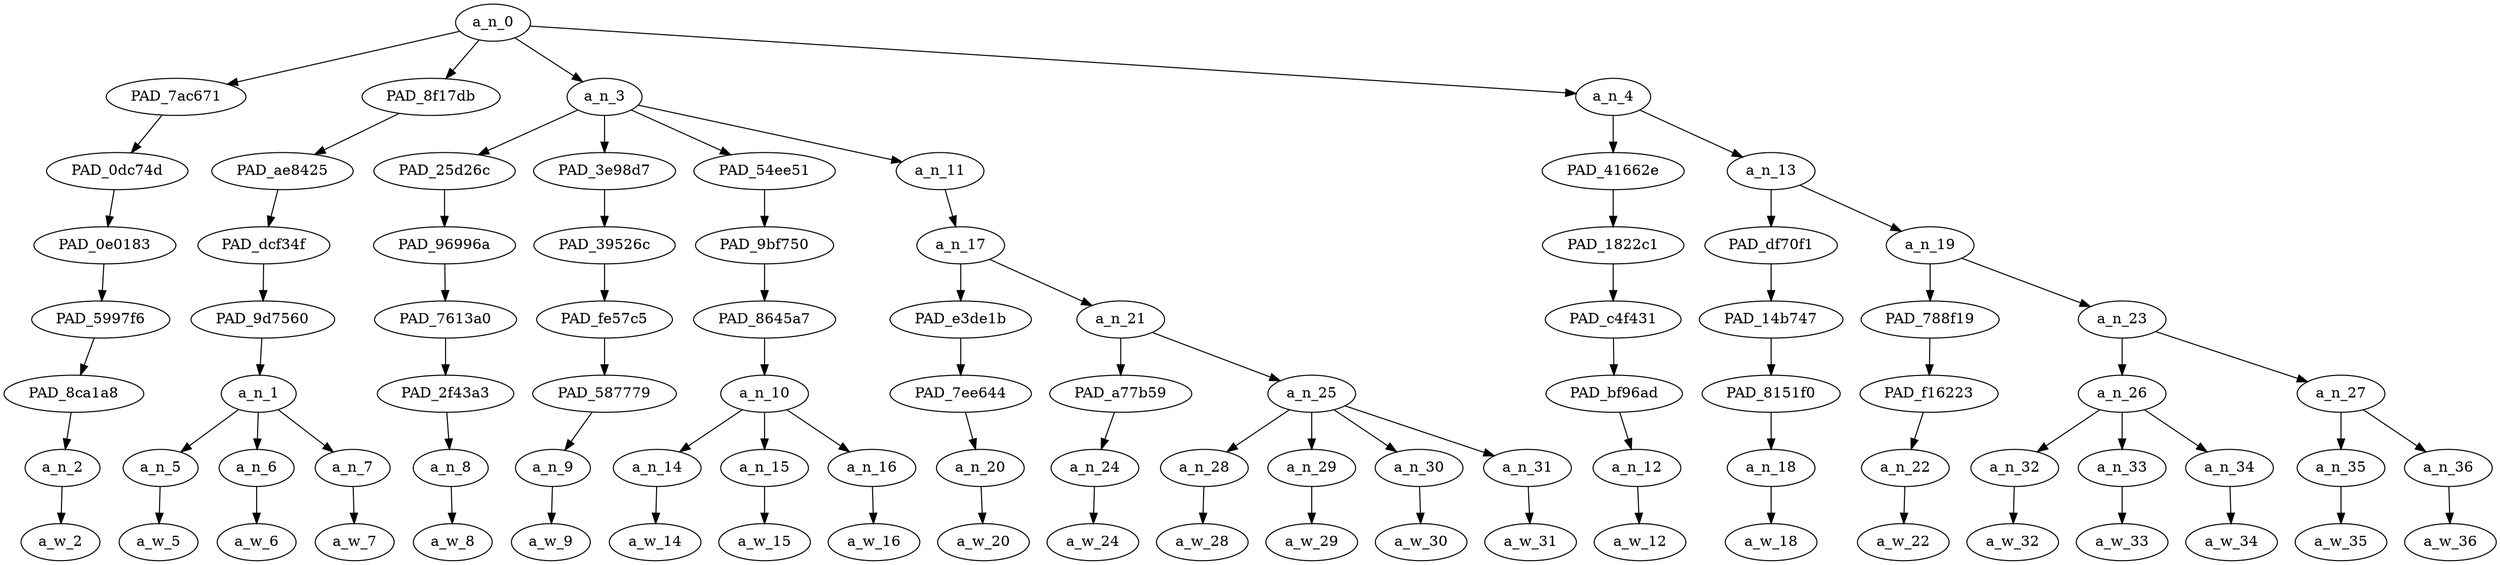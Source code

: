 strict digraph "" {
	a_n_0	[div_dir=-1,
		index=0,
		level=7,
		pos="6.671875,7!",
		text_span="[0, 1, 2, 3, 4, 5, 6, 7, 8, 9, 10, 11, 12, 13, 14, 15, 16, 17, 18, 19, 20, 21, 22]",
		value=1.00000001];
	PAD_7ac671	[div_dir=-1,
		index=1,
		level=6,
		pos="3.0,6!",
		text_span="[3]",
		value=0.03674660];
	a_n_0 -> PAD_7ac671;
	PAD_8f17db	[div_dir=1,
		index=0,
		level=6,
		pos="1.0,6!",
		text_span="[0, 1, 2]",
		value=0.24087270];
	a_n_0 -> PAD_8f17db;
	a_n_3	[div_dir=-1,
		index=2,
		level=6,
		pos="6.53125,6!",
		text_span="[4, 5, 6, 7, 8, 9, 10, 11, 12, 13, 14]",
		value=0.50455103];
	a_n_0 -> a_n_3;
	a_n_4	[div_dir=-1,
		index=3,
		level=6,
		pos="16.15625,6!",
		text_span="[15, 16, 17, 18, 19, 20, 21, 22]",
		value=0.21769835];
	a_n_0 -> a_n_4;
	PAD_0dc74d	[div_dir=-1,
		index=1,
		level=5,
		pos="3.0,5!",
		text_span="[3]",
		value=0.03674660];
	PAD_7ac671 -> PAD_0dc74d;
	PAD_0e0183	[div_dir=-1,
		index=1,
		level=4,
		pos="3.0,4!",
		text_span="[3]",
		value=0.03674660];
	PAD_0dc74d -> PAD_0e0183;
	PAD_5997f6	[div_dir=-1,
		index=1,
		level=3,
		pos="3.0,3!",
		text_span="[3]",
		value=0.03674660];
	PAD_0e0183 -> PAD_5997f6;
	PAD_8ca1a8	[div_dir=-1,
		index=1,
		level=2,
		pos="3.0,2!",
		text_span="[3]",
		value=0.03674660];
	PAD_5997f6 -> PAD_8ca1a8;
	a_n_2	[div_dir=-1,
		index=3,
		level=1,
		pos="3.0,1!",
		text_span="[3]",
		value=0.03674660];
	PAD_8ca1a8 -> a_n_2;
	a_w_2	[div_dir=0,
		index=3,
		level=0,
		pos="3,0!",
		text_span="[3]",
		value=she];
	a_n_2 -> a_w_2;
	PAD_ae8425	[div_dir=1,
		index=0,
		level=5,
		pos="1.0,5!",
		text_span="[0, 1, 2]",
		value=0.24087270];
	PAD_8f17db -> PAD_ae8425;
	PAD_dcf34f	[div_dir=1,
		index=0,
		level=4,
		pos="1.0,4!",
		text_span="[0, 1, 2]",
		value=0.24087270];
	PAD_ae8425 -> PAD_dcf34f;
	PAD_9d7560	[div_dir=1,
		index=0,
		level=3,
		pos="1.0,3!",
		text_span="[0, 1, 2]",
		value=0.24087270];
	PAD_dcf34f -> PAD_9d7560;
	a_n_1	[div_dir=1,
		index=0,
		level=2,
		pos="1.0,2!",
		text_span="[0, 1, 2]",
		value=0.24087270];
	PAD_9d7560 -> a_n_1;
	a_n_5	[div_dir=1,
		index=0,
		level=1,
		pos="0.0,1!",
		text_span="[0]",
		value=0.07788670];
	a_n_1 -> a_n_5;
	a_n_6	[div_dir=1,
		index=1,
		level=1,
		pos="1.0,1!",
		text_span="[1]",
		value=0.11383136];
	a_n_1 -> a_n_6;
	a_n_7	[div_dir=1,
		index=2,
		level=1,
		pos="2.0,1!",
		text_span="[2]",
		value=0.04892709];
	a_n_1 -> a_n_7;
	a_w_5	[div_dir=0,
		index=0,
		level=0,
		pos="0,0!",
		text_span="[0]",
		value="<user>"];
	a_n_5 -> a_w_5;
	a_w_6	[div_dir=0,
		index=1,
		level=0,
		pos="1,0!",
		text_span="[1]",
		value="<user>1"];
	a_n_6 -> a_w_6;
	a_w_7	[div_dir=0,
		index=2,
		level=0,
		pos="2,0!",
		text_span="[2]",
		value=well];
	a_n_7 -> a_w_7;
	PAD_25d26c	[div_dir=-1,
		index=2,
		level=5,
		pos="4.0,5!",
		text_span="[4]",
		value=0.03088040];
	a_n_3 -> PAD_25d26c;
	PAD_3e98d7	[div_dir=-1,
		index=3,
		level=5,
		pos="5.0,5!",
		text_span="[5]",
		value=0.06471515];
	a_n_3 -> PAD_3e98d7;
	PAD_54ee51	[div_dir=1,
		index=4,
		level=5,
		pos="7.0,5!",
		text_span="[6, 7, 8]",
		value=0.06427804];
	a_n_3 -> PAD_54ee51;
	a_n_11	[div_dir=-1,
		index=5,
		level=5,
		pos="10.125,5!",
		text_span="[9, 10, 11, 12, 13, 14]",
		value=0.34446548];
	a_n_3 -> a_n_11;
	PAD_96996a	[div_dir=-1,
		index=2,
		level=4,
		pos="4.0,4!",
		text_span="[4]",
		value=0.03088040];
	PAD_25d26c -> PAD_96996a;
	PAD_7613a0	[div_dir=-1,
		index=2,
		level=3,
		pos="4.0,3!",
		text_span="[4]",
		value=0.03088040];
	PAD_96996a -> PAD_7613a0;
	PAD_2f43a3	[div_dir=-1,
		index=2,
		level=2,
		pos="4.0,2!",
		text_span="[4]",
		value=0.03088040];
	PAD_7613a0 -> PAD_2f43a3;
	a_n_8	[div_dir=-1,
		index=4,
		level=1,
		pos="4.0,1!",
		text_span="[4]",
		value=0.03088040];
	PAD_2f43a3 -> a_n_8;
	a_w_8	[div_dir=0,
		index=4,
		level=0,
		pos="4,0!",
		text_span="[4]",
		value=’];
	a_n_8 -> a_w_8;
	PAD_39526c	[div_dir=-1,
		index=3,
		level=4,
		pos="5.0,4!",
		text_span="[5]",
		value=0.06471515];
	PAD_3e98d7 -> PAD_39526c;
	PAD_fe57c5	[div_dir=-1,
		index=3,
		level=3,
		pos="5.0,3!",
		text_span="[5]",
		value=0.06471515];
	PAD_39526c -> PAD_fe57c5;
	PAD_587779	[div_dir=-1,
		index=3,
		level=2,
		pos="5.0,2!",
		text_span="[5]",
		value=0.06471515];
	PAD_fe57c5 -> PAD_587779;
	a_n_9	[div_dir=-1,
		index=5,
		level=1,
		pos="5.0,1!",
		text_span="[5]",
		value=0.06471515];
	PAD_587779 -> a_n_9;
	a_w_9	[div_dir=0,
		index=5,
		level=0,
		pos="5,0!",
		text_span="[5]",
		value=muslim];
	a_n_9 -> a_w_9;
	PAD_9bf750	[div_dir=1,
		index=4,
		level=4,
		pos="7.0,4!",
		text_span="[6, 7, 8]",
		value=0.06427804];
	PAD_54ee51 -> PAD_9bf750;
	PAD_8645a7	[div_dir=1,
		index=4,
		level=3,
		pos="7.0,3!",
		text_span="[6, 7, 8]",
		value=0.06427804];
	PAD_9bf750 -> PAD_8645a7;
	a_n_10	[div_dir=1,
		index=4,
		level=2,
		pos="7.0,2!",
		text_span="[6, 7, 8]",
		value=0.06427804];
	PAD_8645a7 -> a_n_10;
	a_n_14	[div_dir=1,
		index=6,
		level=1,
		pos="6.0,1!",
		text_span="[6]",
		value=0.02481398];
	a_n_10 -> a_n_14;
	a_n_15	[div_dir=1,
		index=7,
		level=1,
		pos="7.0,1!",
		text_span="[7]",
		value=0.01513630];
	a_n_10 -> a_n_15;
	a_n_16	[div_dir=-1,
		index=8,
		level=1,
		pos="8.0,1!",
		text_span="[8]",
		value=0.02429482];
	a_n_10 -> a_n_16;
	a_w_14	[div_dir=0,
		index=6,
		level=0,
		pos="6,0!",
		text_span="[6]",
		value=so];
	a_n_14 -> a_w_14;
	a_w_15	[div_dir=0,
		index=7,
		level=0,
		pos="7,0!",
		text_span="[7]",
		value=of];
	a_n_15 -> a_w_15;
	a_w_16	[div_dir=0,
		index=8,
		level=0,
		pos="8,0!",
		text_span="[8]",
		value=course];
	a_n_16 -> a_w_16;
	a_n_17	[div_dir=-1,
		index=5,
		level=4,
		pos="10.125,4!",
		text_span="[9, 10, 11, 12, 13, 14]",
		value=0.34419765];
	a_n_11 -> a_n_17;
	PAD_e3de1b	[div_dir=-1,
		index=5,
		level=3,
		pos="9.0,3!",
		text_span="[9]",
		value=0.02954484];
	a_n_17 -> PAD_e3de1b;
	a_n_21	[div_dir=-1,
		index=6,
		level=3,
		pos="11.25,3!",
		text_span="[10, 11, 12, 13, 14]",
		value=0.31438499];
	a_n_17 -> a_n_21;
	PAD_7ee644	[div_dir=-1,
		index=5,
		level=2,
		pos="9.0,2!",
		text_span="[9]",
		value=0.02954484];
	PAD_e3de1b -> PAD_7ee644;
	a_n_20	[div_dir=-1,
		index=9,
		level=1,
		pos="9.0,1!",
		text_span="[9]",
		value=0.02954484];
	PAD_7ee644 -> a_n_20;
	a_w_20	[div_dir=0,
		index=9,
		level=0,
		pos="9,0!",
		text_span="[9]",
		value=she1];
	a_n_20 -> a_w_20;
	PAD_a77b59	[div_dir=-1,
		index=6,
		level=2,
		pos="10.0,2!",
		text_span="[10]",
		value=0.05782155];
	a_n_21 -> PAD_a77b59;
	a_n_25	[div_dir=-1,
		index=7,
		level=2,
		pos="12.5,2!",
		text_span="[11, 12, 13, 14]",
		value=0.25629374];
	a_n_21 -> a_n_25;
	a_n_24	[div_dir=-1,
		index=10,
		level=1,
		pos="10.0,1!",
		text_span="[10]",
		value=0.05782155];
	PAD_a77b59 -> a_n_24;
	a_w_24	[div_dir=0,
		index=10,
		level=0,
		pos="10,0!",
		text_span="[10]",
		value=hates];
	a_n_24 -> a_w_24;
	a_n_28	[div_dir=-1,
		index=11,
		level=1,
		pos="11.0,1!",
		text_span="[11]",
		value=0.03231177];
	a_n_25 -> a_n_28;
	a_n_29	[div_dir=-1,
		index=12,
		level=1,
		pos="12.0,1!",
		text_span="[12]",
		value=0.06041782];
	a_n_25 -> a_n_29;
	a_n_30	[div_dir=-1,
		index=13,
		level=1,
		pos="13.0,1!",
		text_span="[13]",
		value=0.08701312];
	a_n_25 -> a_n_30;
	a_n_31	[div_dir=1,
		index=14,
		level=1,
		pos="14.0,1!",
		text_span="[14]",
		value=0.07639464];
	a_n_25 -> a_n_31;
	a_w_28	[div_dir=0,
		index=11,
		level=0,
		pos="11,0!",
		text_span="[11]",
		value=the];
	a_n_28 -> a_w_28;
	a_w_29	[div_dir=0,
		index=12,
		level=0,
		pos="12,0!",
		text_span="[12]",
		value=jews];
	a_n_29 -> a_w_29;
	a_w_30	[div_dir=0,
		index=13,
		level=0,
		pos="13,0!",
		text_span="[13]",
		value=jew];
	a_n_30 -> a_w_30;
	a_w_31	[div_dir=0,
		index=14,
		level=0,
		pos="14,0!",
		text_span="[14]",
		value=hatred];
	a_n_31 -> a_w_31;
	PAD_41662e	[div_dir=-1,
		index=6,
		level=5,
		pos="15.0,5!",
		text_span="[15]",
		value=0.02687593];
	a_n_4 -> PAD_41662e;
	a_n_13	[div_dir=1,
		index=7,
		level=5,
		pos="17.3125,5!",
		text_span="[16, 17, 18, 19, 20, 21, 22]",
		value=0.19081787];
	a_n_4 -> a_n_13;
	PAD_1822c1	[div_dir=-1,
		index=6,
		level=4,
		pos="15.0,4!",
		text_span="[15]",
		value=0.02687593];
	PAD_41662e -> PAD_1822c1;
	PAD_c4f431	[div_dir=-1,
		index=7,
		level=3,
		pos="15.0,3!",
		text_span="[15]",
		value=0.02687593];
	PAD_1822c1 -> PAD_c4f431;
	PAD_bf96ad	[div_dir=-1,
		index=8,
		level=2,
		pos="15.0,2!",
		text_span="[15]",
		value=0.02687593];
	PAD_c4f431 -> PAD_bf96ad;
	a_n_12	[div_dir=-1,
		index=15,
		level=1,
		pos="15.0,1!",
		text_span="[15]",
		value=0.02687593];
	PAD_bf96ad -> a_n_12;
	a_w_12	[div_dir=0,
		index=15,
		level=0,
		pos="15,0!",
		text_span="[15]",
		value=is];
	a_n_12 -> a_w_12;
	PAD_df70f1	[div_dir=1,
		index=7,
		level=4,
		pos="16.0,4!",
		text_span="[16]",
		value=0.01636233];
	a_n_13 -> PAD_df70f1;
	a_n_19	[div_dir=1,
		index=8,
		level=4,
		pos="18.625,4!",
		text_span="[17, 18, 19, 20, 21, 22]",
		value=0.17444762];
	a_n_13 -> a_n_19;
	PAD_14b747	[div_dir=1,
		index=8,
		level=3,
		pos="16.0,3!",
		text_span="[16]",
		value=0.01636233];
	PAD_df70f1 -> PAD_14b747;
	PAD_8151f0	[div_dir=1,
		index=9,
		level=2,
		pos="16.0,2!",
		text_span="[16]",
		value=0.01636233];
	PAD_14b747 -> PAD_8151f0;
	a_n_18	[div_dir=1,
		index=16,
		level=1,
		pos="16.0,1!",
		text_span="[16]",
		value=0.01636233];
	PAD_8151f0 -> a_n_18;
	a_w_18	[div_dir=0,
		index=16,
		level=0,
		pos="16,0!",
		text_span="[16]",
		value=one];
	a_n_18 -> a_w_18;
	PAD_788f19	[div_dir=1,
		index=9,
		level=3,
		pos="17.0,3!",
		text_span="[17]",
		value=0.01444447];
	a_n_19 -> PAD_788f19;
	a_n_23	[div_dir=-1,
		index=10,
		level=3,
		pos="20.25,3!",
		text_span="[18, 19, 20, 21, 22]",
		value=0.15999643];
	a_n_19 -> a_n_23;
	PAD_f16223	[div_dir=1,
		index=10,
		level=2,
		pos="17.0,2!",
		text_span="[17]",
		value=0.01444447];
	PAD_788f19 -> PAD_f16223;
	a_n_22	[div_dir=1,
		index=17,
		level=1,
		pos="17.0,1!",
		text_span="[17]",
		value=0.01444447];
	PAD_f16223 -> a_n_22;
	a_w_22	[div_dir=0,
		index=17,
		level=0,
		pos="17,0!",
		text_span="[17]",
		value=of1];
	a_n_22 -> a_w_22;
	a_n_26	[div_dir=1,
		index=11,
		level=2,
		pos="19.0,2!",
		text_span="[18, 19, 20]",
		value=0.06935386];
	a_n_23 -> a_n_26;
	a_n_27	[div_dir=-1,
		index=12,
		level=2,
		pos="21.5,2!",
		text_span="[21, 22]",
		value=0.09064031];
	a_n_23 -> a_n_27;
	a_n_32	[div_dir=-1,
		index=18,
		level=1,
		pos="18.0,1!",
		text_span="[18]",
		value=0.01664697];
	a_n_26 -> a_n_32;
	a_n_33	[div_dir=1,
		index=19,
		level=1,
		pos="19.0,1!",
		text_span="[19]",
		value=0.02542247];
	a_n_26 -> a_n_33;
	a_n_34	[div_dir=1,
		index=20,
		level=1,
		pos="20.0,1!",
		text_span="[20]",
		value=0.02727850];
	a_n_26 -> a_n_34;
	a_w_32	[div_dir=0,
		index=18,
		level=0,
		pos="18,0!",
		text_span="[18]",
		value=the1];
	a_n_32 -> a_w_32;
	a_w_33	[div_dir=0,
		index=19,
		level=0,
		pos="19,0!",
		text_span="[19]",
		value=defining];
	a_n_33 -> a_w_33;
	a_w_34	[div_dir=0,
		index=20,
		level=0,
		pos="20,0!",
		text_span="[20]",
		value=feature];
	a_n_34 -> a_w_34;
	a_n_35	[div_dir=1,
		index=21,
		level=1,
		pos="21.0,1!",
		text_span="[21]",
		value=0.02376639];
	a_n_27 -> a_n_35;
	a_n_36	[div_dir=-1,
		index=22,
		level=1,
		pos="22.0,1!",
		text_span="[22]",
		value=0.06686312];
	a_n_27 -> a_n_36;
	a_w_35	[div_dir=0,
		index=21,
		level=0,
		pos="21,0!",
		text_span="[21]",
		value=of2];
	a_n_35 -> a_w_35;
	a_w_36	[div_dir=0,
		index=22,
		level=0,
		pos="22,0!",
		text_span="[22]",
		value=islam];
	a_n_36 -> a_w_36;
}
